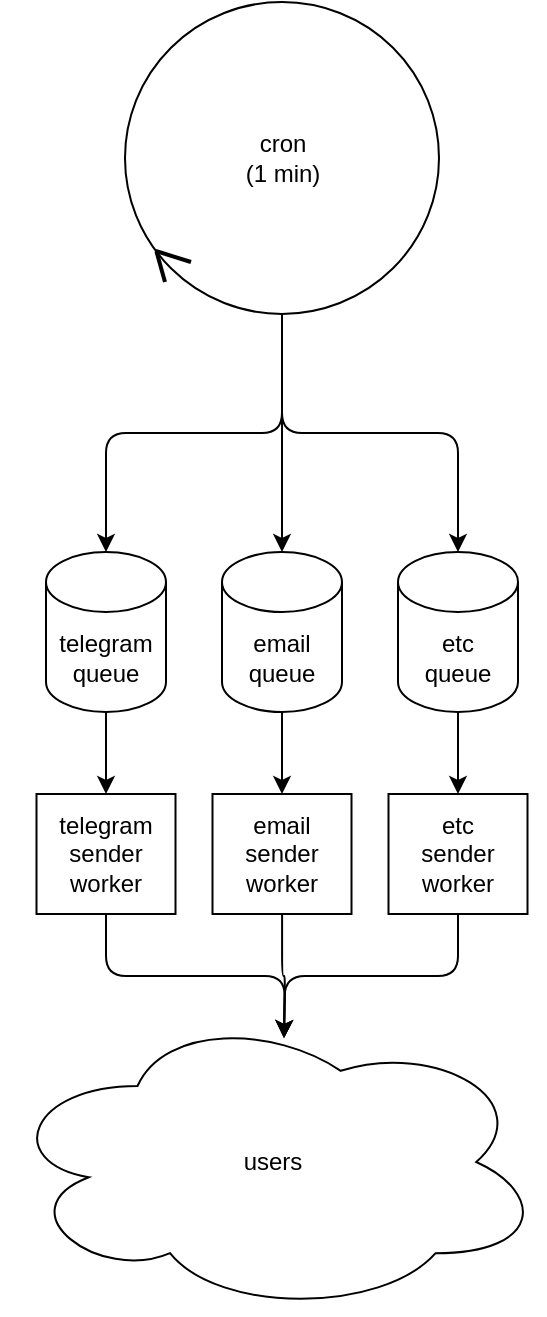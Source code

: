 <mxfile version="20.8.3" type="github">
  <diagram id="nQO8B5wmgsFRpgzzgcKD" name="Страница 1">
    <mxGraphModel dx="1614" dy="912" grid="0" gridSize="10" guides="1" tooltips="1" connect="1" arrows="1" fold="1" page="0" pageScale="1" pageWidth="827" pageHeight="1169" math="0" shadow="0">
      <root>
        <mxCell id="0" />
        <mxCell id="1" parent="0" />
        <mxCell id="JnOhE4jDR4jtmxJbP_fl-10" style="edgeStyle=orthogonalEdgeStyle;rounded=0;orthogonalLoop=1;jettySize=auto;html=1;entryX=0.5;entryY=0;entryDx=0;entryDy=0;" edge="1" parent="1" source="JnOhE4jDR4jtmxJbP_fl-1" target="JnOhE4jDR4jtmxJbP_fl-5">
          <mxGeometry relative="1" as="geometry" />
        </mxCell>
        <mxCell id="JnOhE4jDR4jtmxJbP_fl-1" value="telegram&lt;br&gt;queue" style="shape=cylinder3;whiteSpace=wrap;html=1;boundedLbl=1;backgroundOutline=1;size=15;" vertex="1" parent="1">
          <mxGeometry x="382" y="359" width="60" height="80" as="geometry" />
        </mxCell>
        <mxCell id="JnOhE4jDR4jtmxJbP_fl-9" style="edgeStyle=orthogonalEdgeStyle;rounded=0;orthogonalLoop=1;jettySize=auto;html=1;entryX=0.5;entryY=0;entryDx=0;entryDy=0;" edge="1" parent="1" source="JnOhE4jDR4jtmxJbP_fl-2" target="JnOhE4jDR4jtmxJbP_fl-6">
          <mxGeometry relative="1" as="geometry" />
        </mxCell>
        <mxCell id="JnOhE4jDR4jtmxJbP_fl-2" value="email&lt;br&gt;queue" style="shape=cylinder3;whiteSpace=wrap;html=1;boundedLbl=1;backgroundOutline=1;size=15;" vertex="1" parent="1">
          <mxGeometry x="470" y="359" width="60" height="80" as="geometry" />
        </mxCell>
        <mxCell id="JnOhE4jDR4jtmxJbP_fl-8" style="edgeStyle=orthogonalEdgeStyle;rounded=0;orthogonalLoop=1;jettySize=auto;html=1;entryX=0.5;entryY=0;entryDx=0;entryDy=0;" edge="1" parent="1" source="JnOhE4jDR4jtmxJbP_fl-3" target="JnOhE4jDR4jtmxJbP_fl-7">
          <mxGeometry relative="1" as="geometry" />
        </mxCell>
        <mxCell id="JnOhE4jDR4jtmxJbP_fl-3" value="etc&lt;br&gt;queue" style="shape=cylinder3;whiteSpace=wrap;html=1;boundedLbl=1;backgroundOutline=1;size=15;" vertex="1" parent="1">
          <mxGeometry x="558" y="359" width="60" height="80" as="geometry" />
        </mxCell>
        <mxCell id="JnOhE4jDR4jtmxJbP_fl-15" style="edgeStyle=orthogonalEdgeStyle;rounded=1;orthogonalLoop=1;jettySize=auto;html=1;exitX=0.5;exitY=1;exitDx=0;exitDy=0;" edge="1" parent="1" source="JnOhE4jDR4jtmxJbP_fl-5">
          <mxGeometry relative="1" as="geometry">
            <mxPoint x="501" y="602" as="targetPoint" />
          </mxGeometry>
        </mxCell>
        <mxCell id="JnOhE4jDR4jtmxJbP_fl-5" value="telegram&lt;br&gt;sender&lt;br&gt;worker" style="rounded=0;whiteSpace=wrap;html=1;" vertex="1" parent="1">
          <mxGeometry x="377.25" y="480" width="69.5" height="60" as="geometry" />
        </mxCell>
        <mxCell id="JnOhE4jDR4jtmxJbP_fl-14" style="edgeStyle=orthogonalEdgeStyle;rounded=1;orthogonalLoop=1;jettySize=auto;html=1;" edge="1" parent="1" source="JnOhE4jDR4jtmxJbP_fl-6">
          <mxGeometry relative="1" as="geometry">
            <mxPoint x="501" y="602" as="targetPoint" />
          </mxGeometry>
        </mxCell>
        <mxCell id="JnOhE4jDR4jtmxJbP_fl-6" value="email&lt;br&gt;sender&lt;br&gt;worker" style="rounded=0;whiteSpace=wrap;html=1;" vertex="1" parent="1">
          <mxGeometry x="465.25" y="480" width="69.5" height="60" as="geometry" />
        </mxCell>
        <mxCell id="JnOhE4jDR4jtmxJbP_fl-13" style="rounded=1;orthogonalLoop=1;jettySize=auto;html=1;exitX=0.5;exitY=1;exitDx=0;exitDy=0;edgeStyle=orthogonalEdgeStyle;" edge="1" parent="1" source="JnOhE4jDR4jtmxJbP_fl-7">
          <mxGeometry relative="1" as="geometry">
            <mxPoint x="501" y="602" as="targetPoint" />
          </mxGeometry>
        </mxCell>
        <mxCell id="JnOhE4jDR4jtmxJbP_fl-7" value="etc&lt;br&gt;sender&lt;br&gt;worker" style="rounded=0;whiteSpace=wrap;html=1;" vertex="1" parent="1">
          <mxGeometry x="553.25" y="480" width="69.5" height="60" as="geometry" />
        </mxCell>
        <mxCell id="JnOhE4jDR4jtmxJbP_fl-11" value="users" style="ellipse;shape=cloud;whiteSpace=wrap;html=1;" vertex="1" parent="1">
          <mxGeometry x="360" y="588" width="271" height="152" as="geometry" />
        </mxCell>
        <mxCell id="JnOhE4jDR4jtmxJbP_fl-19" value="" style="group" vertex="1" connectable="0" parent="1">
          <mxGeometry x="421.5" y="84" width="157" height="156" as="geometry" />
        </mxCell>
        <mxCell id="JnOhE4jDR4jtmxJbP_fl-16" value="cron&lt;br&gt;(1 min)" style="ellipse;whiteSpace=wrap;html=1;" vertex="1" parent="JnOhE4jDR4jtmxJbP_fl-19">
          <mxGeometry width="157" height="156" as="geometry" />
        </mxCell>
        <mxCell id="JnOhE4jDR4jtmxJbP_fl-17" value="" style="endArrow=none;html=1;rounded=0;exitX=0.098;exitY=0.798;exitDx=0;exitDy=0;exitPerimeter=0;targetPerimeterSpacing=0;strokeWidth=2;" edge="1" parent="JnOhE4jDR4jtmxJbP_fl-19" source="JnOhE4jDR4jtmxJbP_fl-16">
          <mxGeometry width="50" height="50" relative="1" as="geometry">
            <mxPoint x="36" y="131" as="sourcePoint" />
            <mxPoint x="33" y="130" as="targetPoint" />
          </mxGeometry>
        </mxCell>
        <mxCell id="JnOhE4jDR4jtmxJbP_fl-18" value="" style="endArrow=none;html=1;rounded=0;exitX=0.1;exitY=0.799;exitDx=0;exitDy=0;exitPerimeter=0;targetPerimeterSpacing=0;strokeWidth=2;" edge="1" parent="JnOhE4jDR4jtmxJbP_fl-19" source="JnOhE4jDR4jtmxJbP_fl-16">
          <mxGeometry width="50" height="50" relative="1" as="geometry">
            <mxPoint x="25.386" y="134.488" as="sourcePoint" />
            <mxPoint x="20" y="140" as="targetPoint" />
          </mxGeometry>
        </mxCell>
        <mxCell id="JnOhE4jDR4jtmxJbP_fl-20" style="edgeStyle=orthogonalEdgeStyle;orthogonalLoop=1;jettySize=auto;html=1;entryX=0.5;entryY=0;entryDx=0;entryDy=0;entryPerimeter=0;strokeWidth=1;targetPerimeterSpacing=0;rounded=1;" edge="1" parent="1" source="JnOhE4jDR4jtmxJbP_fl-16" target="JnOhE4jDR4jtmxJbP_fl-1">
          <mxGeometry relative="1" as="geometry" />
        </mxCell>
        <mxCell id="JnOhE4jDR4jtmxJbP_fl-21" style="edgeStyle=orthogonalEdgeStyle;rounded=1;orthogonalLoop=1;jettySize=auto;html=1;exitX=0.5;exitY=1;exitDx=0;exitDy=0;entryX=0.5;entryY=0;entryDx=0;entryDy=0;entryPerimeter=0;strokeWidth=1;targetPerimeterSpacing=0;" edge="1" parent="1" source="JnOhE4jDR4jtmxJbP_fl-16" target="JnOhE4jDR4jtmxJbP_fl-3">
          <mxGeometry relative="1" as="geometry" />
        </mxCell>
        <mxCell id="JnOhE4jDR4jtmxJbP_fl-22" style="edgeStyle=orthogonalEdgeStyle;rounded=1;orthogonalLoop=1;jettySize=auto;html=1;exitX=0.5;exitY=1;exitDx=0;exitDy=0;entryX=0.5;entryY=0;entryDx=0;entryDy=0;entryPerimeter=0;strokeWidth=1;targetPerimeterSpacing=0;" edge="1" parent="1" source="JnOhE4jDR4jtmxJbP_fl-16" target="JnOhE4jDR4jtmxJbP_fl-2">
          <mxGeometry relative="1" as="geometry" />
        </mxCell>
      </root>
    </mxGraphModel>
  </diagram>
</mxfile>
